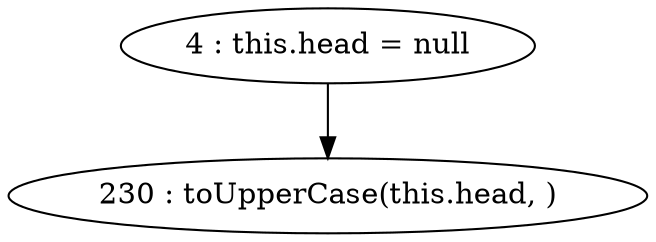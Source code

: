 digraph G {
"4 : this.head = null"
"4 : this.head = null" -> "230 : toUpperCase(this.head, )"
"230 : toUpperCase(this.head, )"
}